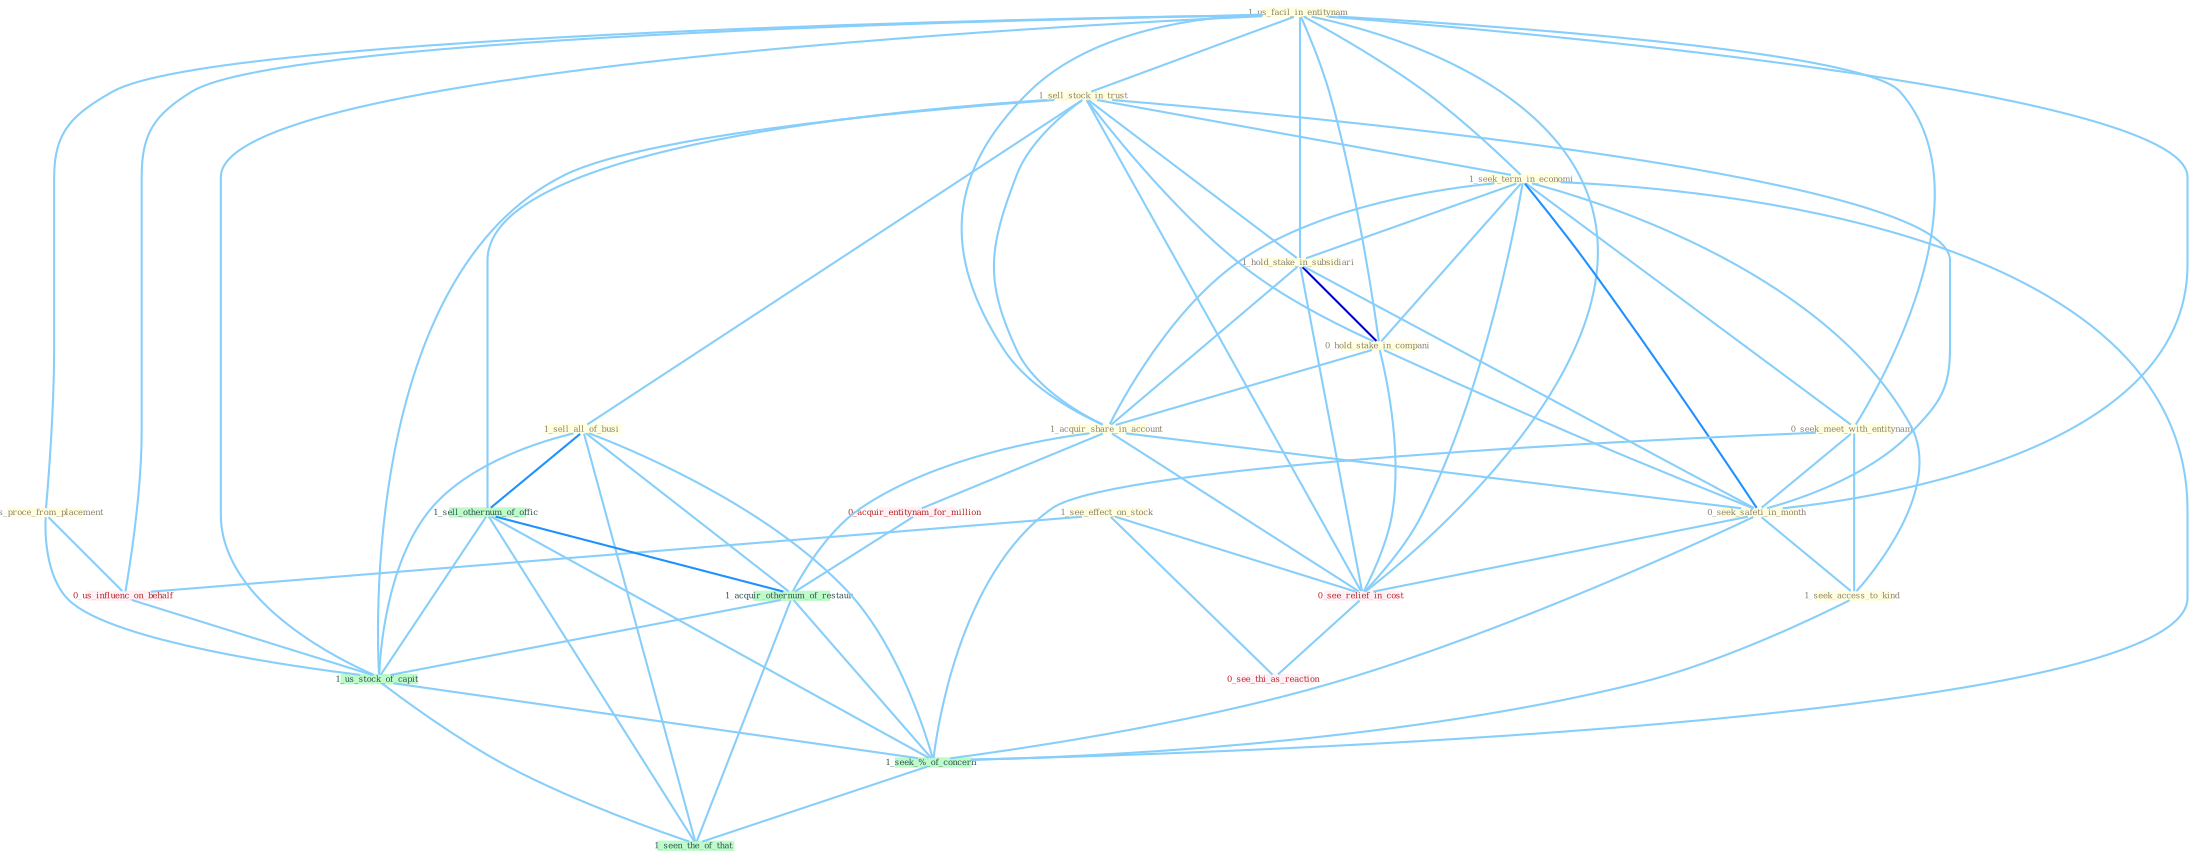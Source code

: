 Graph G{ 
    node
    [shape=polygon,style=filled,width=.5,height=.06,color="#BDFCC9",fixedsize=true,fontsize=4,
    fontcolor="#2f4f4f"];
    {node
    [color="#ffffe0", fontcolor="#8b7d6b"] "1_see_effect_on_stock " "1_us_facil_in_entitynam " "1_sell_stock_in_trust " "1_sell_all_of_busi " "1_us_proce_from_placement " "1_seek_term_in_economi " "1_hold_stake_in_subsidiari " "0_hold_stake_in_compani " "1_acquir_share_in_account " "0_seek_meet_with_entitynam " "0_seek_safeti_in_month " "1_seek_access_to_kind "}
{node [color="#fff0f5", fontcolor="#b22222"] "0_acquir_entitynam_for_million " "0_us_influenc_on_behalf " "0_see_relief_in_cost " "0_see_thi_as_reaction "}
edge [color="#B0E2FF"];

	"1_see_effect_on_stock " -- "0_us_influenc_on_behalf " [w="1", color="#87cefa" ];
	"1_see_effect_on_stock " -- "0_see_relief_in_cost " [w="1", color="#87cefa" ];
	"1_see_effect_on_stock " -- "0_see_thi_as_reaction " [w="1", color="#87cefa" ];
	"1_us_facil_in_entitynam " -- "1_sell_stock_in_trust " [w="1", color="#87cefa" ];
	"1_us_facil_in_entitynam " -- "1_us_proce_from_placement " [w="1", color="#87cefa" ];
	"1_us_facil_in_entitynam " -- "1_seek_term_in_economi " [w="1", color="#87cefa" ];
	"1_us_facil_in_entitynam " -- "1_hold_stake_in_subsidiari " [w="1", color="#87cefa" ];
	"1_us_facil_in_entitynam " -- "0_hold_stake_in_compani " [w="1", color="#87cefa" ];
	"1_us_facil_in_entitynam " -- "1_acquir_share_in_account " [w="1", color="#87cefa" ];
	"1_us_facil_in_entitynam " -- "0_seek_meet_with_entitynam " [w="1", color="#87cefa" ];
	"1_us_facil_in_entitynam " -- "0_seek_safeti_in_month " [w="1", color="#87cefa" ];
	"1_us_facil_in_entitynam " -- "0_us_influenc_on_behalf " [w="1", color="#87cefa" ];
	"1_us_facil_in_entitynam " -- "0_see_relief_in_cost " [w="1", color="#87cefa" ];
	"1_us_facil_in_entitynam " -- "1_us_stock_of_capit " [w="1", color="#87cefa" ];
	"1_sell_stock_in_trust " -- "1_sell_all_of_busi " [w="1", color="#87cefa" ];
	"1_sell_stock_in_trust " -- "1_seek_term_in_economi " [w="1", color="#87cefa" ];
	"1_sell_stock_in_trust " -- "1_hold_stake_in_subsidiari " [w="1", color="#87cefa" ];
	"1_sell_stock_in_trust " -- "0_hold_stake_in_compani " [w="1", color="#87cefa" ];
	"1_sell_stock_in_trust " -- "1_acquir_share_in_account " [w="1", color="#87cefa" ];
	"1_sell_stock_in_trust " -- "0_seek_safeti_in_month " [w="1", color="#87cefa" ];
	"1_sell_stock_in_trust " -- "1_sell_othernum_of_offic " [w="1", color="#87cefa" ];
	"1_sell_stock_in_trust " -- "0_see_relief_in_cost " [w="1", color="#87cefa" ];
	"1_sell_stock_in_trust " -- "1_us_stock_of_capit " [w="1", color="#87cefa" ];
	"1_sell_all_of_busi " -- "1_sell_othernum_of_offic " [w="2", color="#1e90ff" , len=0.8];
	"1_sell_all_of_busi " -- "1_acquir_othernum_of_restaur " [w="1", color="#87cefa" ];
	"1_sell_all_of_busi " -- "1_us_stock_of_capit " [w="1", color="#87cefa" ];
	"1_sell_all_of_busi " -- "1_seek_%_of_concern " [w="1", color="#87cefa" ];
	"1_sell_all_of_busi " -- "1_seen_the_of_that " [w="1", color="#87cefa" ];
	"1_us_proce_from_placement " -- "0_us_influenc_on_behalf " [w="1", color="#87cefa" ];
	"1_us_proce_from_placement " -- "1_us_stock_of_capit " [w="1", color="#87cefa" ];
	"1_seek_term_in_economi " -- "1_hold_stake_in_subsidiari " [w="1", color="#87cefa" ];
	"1_seek_term_in_economi " -- "0_hold_stake_in_compani " [w="1", color="#87cefa" ];
	"1_seek_term_in_economi " -- "1_acquir_share_in_account " [w="1", color="#87cefa" ];
	"1_seek_term_in_economi " -- "0_seek_meet_with_entitynam " [w="1", color="#87cefa" ];
	"1_seek_term_in_economi " -- "0_seek_safeti_in_month " [w="2", color="#1e90ff" , len=0.8];
	"1_seek_term_in_economi " -- "1_seek_access_to_kind " [w="1", color="#87cefa" ];
	"1_seek_term_in_economi " -- "0_see_relief_in_cost " [w="1", color="#87cefa" ];
	"1_seek_term_in_economi " -- "1_seek_%_of_concern " [w="1", color="#87cefa" ];
	"1_hold_stake_in_subsidiari " -- "0_hold_stake_in_compani " [w="3", color="#0000cd" , len=0.6];
	"1_hold_stake_in_subsidiari " -- "1_acquir_share_in_account " [w="1", color="#87cefa" ];
	"1_hold_stake_in_subsidiari " -- "0_seek_safeti_in_month " [w="1", color="#87cefa" ];
	"1_hold_stake_in_subsidiari " -- "0_see_relief_in_cost " [w="1", color="#87cefa" ];
	"0_hold_stake_in_compani " -- "1_acquir_share_in_account " [w="1", color="#87cefa" ];
	"0_hold_stake_in_compani " -- "0_seek_safeti_in_month " [w="1", color="#87cefa" ];
	"0_hold_stake_in_compani " -- "0_see_relief_in_cost " [w="1", color="#87cefa" ];
	"1_acquir_share_in_account " -- "0_seek_safeti_in_month " [w="1", color="#87cefa" ];
	"1_acquir_share_in_account " -- "0_acquir_entitynam_for_million " [w="1", color="#87cefa" ];
	"1_acquir_share_in_account " -- "0_see_relief_in_cost " [w="1", color="#87cefa" ];
	"1_acquir_share_in_account " -- "1_acquir_othernum_of_restaur " [w="1", color="#87cefa" ];
	"0_seek_meet_with_entitynam " -- "0_seek_safeti_in_month " [w="1", color="#87cefa" ];
	"0_seek_meet_with_entitynam " -- "1_seek_access_to_kind " [w="1", color="#87cefa" ];
	"0_seek_meet_with_entitynam " -- "1_seek_%_of_concern " [w="1", color="#87cefa" ];
	"0_seek_safeti_in_month " -- "1_seek_access_to_kind " [w="1", color="#87cefa" ];
	"0_seek_safeti_in_month " -- "0_see_relief_in_cost " [w="1", color="#87cefa" ];
	"0_seek_safeti_in_month " -- "1_seek_%_of_concern " [w="1", color="#87cefa" ];
	"1_seek_access_to_kind " -- "1_seek_%_of_concern " [w="1", color="#87cefa" ];
	"0_acquir_entitynam_for_million " -- "1_acquir_othernum_of_restaur " [w="1", color="#87cefa" ];
	"1_sell_othernum_of_offic " -- "1_acquir_othernum_of_restaur " [w="2", color="#1e90ff" , len=0.8];
	"1_sell_othernum_of_offic " -- "1_us_stock_of_capit " [w="1", color="#87cefa" ];
	"1_sell_othernum_of_offic " -- "1_seek_%_of_concern " [w="1", color="#87cefa" ];
	"1_sell_othernum_of_offic " -- "1_seen_the_of_that " [w="1", color="#87cefa" ];
	"0_us_influenc_on_behalf " -- "1_us_stock_of_capit " [w="1", color="#87cefa" ];
	"0_see_relief_in_cost " -- "0_see_thi_as_reaction " [w="1", color="#87cefa" ];
	"1_acquir_othernum_of_restaur " -- "1_us_stock_of_capit " [w="1", color="#87cefa" ];
	"1_acquir_othernum_of_restaur " -- "1_seek_%_of_concern " [w="1", color="#87cefa" ];
	"1_acquir_othernum_of_restaur " -- "1_seen_the_of_that " [w="1", color="#87cefa" ];
	"1_us_stock_of_capit " -- "1_seek_%_of_concern " [w="1", color="#87cefa" ];
	"1_us_stock_of_capit " -- "1_seen_the_of_that " [w="1", color="#87cefa" ];
	"1_seek_%_of_concern " -- "1_seen_the_of_that " [w="1", color="#87cefa" ];
}